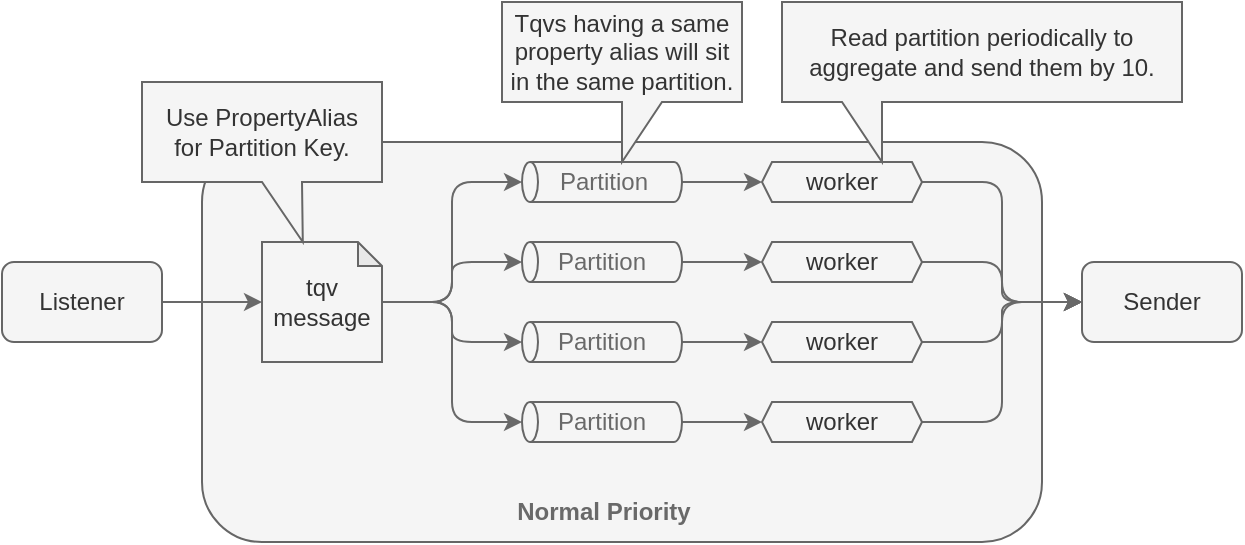 <mxfile>
    <diagram id="-ISxt5Eee-_NjhyK9lQ9" name="Page-1">
        <mxGraphModel dx="758" dy="512" grid="1" gridSize="10" guides="1" tooltips="1" connect="1" arrows="1" fold="1" page="1" pageScale="1" pageWidth="850" pageHeight="1100" background="#ffffff" math="0" shadow="0">
            <root>
                <mxCell id="0"/>
                <mxCell id="1" parent="0"/>
                <mxCell id="39" value="" style="rounded=1;whiteSpace=wrap;html=1;fontColor=#333333;fillColor=#f5f5f5;strokeColor=#666666;" vertex="1" parent="1">
                    <mxGeometry x="140" y="140" width="420" height="200" as="geometry"/>
                </mxCell>
                <mxCell id="6" style="edgeStyle=none;html=1;entryX=0;entryY=0.5;entryDx=0;entryDy=0;entryPerimeter=0;strokeColor=#696969;" edge="1" parent="1" source="3" target="4">
                    <mxGeometry relative="1" as="geometry"/>
                </mxCell>
                <mxCell id="3" value="Listener" style="rounded=1;whiteSpace=wrap;html=1;fillColor=#f5f5f5;fontColor=#333333;strokeColor=#666666;" vertex="1" parent="1">
                    <mxGeometry x="40" y="200" width="80" height="40" as="geometry"/>
                </mxCell>
                <mxCell id="14" style="edgeStyle=orthogonalEdgeStyle;html=1;entryX=0.5;entryY=0;entryDx=0;entryDy=0;entryPerimeter=0;strokeColor=#696969;" edge="1" parent="1" source="4" target="8">
                    <mxGeometry relative="1" as="geometry"/>
                </mxCell>
                <mxCell id="15" style="edgeStyle=orthogonalEdgeStyle;html=1;entryX=0.5;entryY=0;entryDx=0;entryDy=0;entryPerimeter=0;strokeColor=#696969;" edge="1" parent="1" source="4" target="9">
                    <mxGeometry relative="1" as="geometry"/>
                </mxCell>
                <mxCell id="16" style="edgeStyle=orthogonalEdgeStyle;html=1;entryX=0.5;entryY=0;entryDx=0;entryDy=0;entryPerimeter=0;strokeColor=#696969;" edge="1" parent="1" source="4" target="10">
                    <mxGeometry relative="1" as="geometry"/>
                </mxCell>
                <mxCell id="41" style="edgeStyle=orthogonalEdgeStyle;html=1;entryX=0.5;entryY=0;entryDx=0;entryDy=0;entryPerimeter=0;strokeColor=#696969;fontColor=#696969;" edge="1" parent="1" source="4" target="11">
                    <mxGeometry relative="1" as="geometry"/>
                </mxCell>
                <mxCell id="4" value="tqv&lt;br&gt;message" style="shape=note;whiteSpace=wrap;html=1;backgroundOutline=1;darkOpacity=0.05;fillColor=#f5f5f5;fontColor=#333333;strokeColor=#666666;size=12;" vertex="1" parent="1">
                    <mxGeometry x="170" y="190" width="60" height="60" as="geometry"/>
                </mxCell>
                <mxCell id="24" style="edgeStyle=orthogonalEdgeStyle;html=1;entryX=0;entryY=0.5;entryDx=0;entryDy=0;strokeColor=#696969;" edge="1" parent="1" source="8" target="20">
                    <mxGeometry relative="1" as="geometry"/>
                </mxCell>
                <mxCell id="8" value="" style="shape=cylinder3;whiteSpace=wrap;html=1;boundedLbl=1;backgroundOutline=1;size=4;fillColor=#f5f5f5;fontColor=#333333;strokeColor=#666666;rotation=-90;" vertex="1" parent="1">
                    <mxGeometry x="330" y="120" width="20" height="80" as="geometry"/>
                </mxCell>
                <mxCell id="25" style="edgeStyle=orthogonalEdgeStyle;html=1;entryX=0;entryY=0.5;entryDx=0;entryDy=0;strokeColor=#696969;" edge="1" parent="1" source="9" target="21">
                    <mxGeometry relative="1" as="geometry"/>
                </mxCell>
                <mxCell id="9" value="" style="shape=cylinder3;whiteSpace=wrap;html=1;boundedLbl=1;backgroundOutline=1;size=4;fillColor=#f5f5f5;fontColor=#333333;strokeColor=#666666;rotation=-90;" vertex="1" parent="1">
                    <mxGeometry x="330" y="160" width="20" height="80" as="geometry"/>
                </mxCell>
                <mxCell id="26" style="edgeStyle=orthogonalEdgeStyle;html=1;entryX=0;entryY=0.5;entryDx=0;entryDy=0;strokeColor=#696969;" edge="1" parent="1" source="10" target="22">
                    <mxGeometry relative="1" as="geometry"/>
                </mxCell>
                <mxCell id="10" value="" style="shape=cylinder3;whiteSpace=wrap;html=1;boundedLbl=1;backgroundOutline=1;size=4;fillColor=#f5f5f5;fontColor=#333333;strokeColor=#666666;rotation=-90;" vertex="1" parent="1">
                    <mxGeometry x="330" y="200" width="20" height="80" as="geometry"/>
                </mxCell>
                <mxCell id="27" style="edgeStyle=orthogonalEdgeStyle;html=1;entryX=0;entryY=0.5;entryDx=0;entryDy=0;strokeColor=#696969;" edge="1" parent="1" source="11" target="23">
                    <mxGeometry relative="1" as="geometry"/>
                </mxCell>
                <mxCell id="11" value="" style="shape=cylinder3;whiteSpace=wrap;html=1;boundedLbl=1;backgroundOutline=1;size=4;fillColor=#f5f5f5;fontColor=#333333;strokeColor=#666666;rotation=-90;" vertex="1" parent="1">
                    <mxGeometry x="330" y="240" width="20" height="80" as="geometry"/>
                </mxCell>
                <mxCell id="18" value="Sender" style="rounded=1;whiteSpace=wrap;html=1;fillColor=#f5f5f5;fontColor=#333333;strokeColor=#666666;" vertex="1" parent="1">
                    <mxGeometry x="580" y="200" width="80" height="40" as="geometry"/>
                </mxCell>
                <mxCell id="32" style="edgeStyle=orthogonalEdgeStyle;html=1;entryX=0;entryY=0.5;entryDx=0;entryDy=0;strokeColor=#696969;fontColor=#696969;" edge="1" parent="1" source="20" target="18">
                    <mxGeometry relative="1" as="geometry"/>
                </mxCell>
                <mxCell id="20" value="worker" style="shape=hexagon;perimeter=hexagonPerimeter2;whiteSpace=wrap;html=1;fixedSize=1;fillColor=#f5f5f5;fontColor=#333333;strokeColor=#666666;size=5;" vertex="1" parent="1">
                    <mxGeometry x="420" y="150" width="80" height="20" as="geometry"/>
                </mxCell>
                <mxCell id="33" style="edgeStyle=orthogonalEdgeStyle;html=1;entryX=0;entryY=0.5;entryDx=0;entryDy=0;strokeColor=#696969;fontColor=#696969;" edge="1" parent="1" source="21" target="18">
                    <mxGeometry relative="1" as="geometry"/>
                </mxCell>
                <mxCell id="21" value="worker" style="shape=hexagon;perimeter=hexagonPerimeter2;whiteSpace=wrap;html=1;fixedSize=1;fillColor=#f5f5f5;fontColor=#333333;strokeColor=#666666;size=5;" vertex="1" parent="1">
                    <mxGeometry x="420" y="190" width="80" height="20" as="geometry"/>
                </mxCell>
                <mxCell id="34" style="edgeStyle=orthogonalEdgeStyle;html=1;entryX=0;entryY=0.5;entryDx=0;entryDy=0;strokeColor=#696969;fontColor=#696969;" edge="1" parent="1" source="22" target="18">
                    <mxGeometry relative="1" as="geometry"/>
                </mxCell>
                <mxCell id="22" value="worker" style="shape=hexagon;perimeter=hexagonPerimeter2;whiteSpace=wrap;html=1;fixedSize=1;fillColor=#f5f5f5;fontColor=#333333;strokeColor=#666666;size=5;" vertex="1" parent="1">
                    <mxGeometry x="420" y="230" width="80" height="20" as="geometry"/>
                </mxCell>
                <mxCell id="35" style="edgeStyle=orthogonalEdgeStyle;html=1;entryX=0;entryY=0.5;entryDx=0;entryDy=0;strokeColor=#696969;fontColor=#696969;" edge="1" parent="1" source="23" target="18">
                    <mxGeometry relative="1" as="geometry"/>
                </mxCell>
                <mxCell id="23" value="worker" style="shape=hexagon;perimeter=hexagonPerimeter2;whiteSpace=wrap;html=1;fixedSize=1;fillColor=#f5f5f5;fontColor=#333333;strokeColor=#666666;size=5;" vertex="1" parent="1">
                    <mxGeometry x="420" y="270" width="80" height="20" as="geometry"/>
                </mxCell>
                <mxCell id="28" value="&lt;font color=&quot;#696969&quot;&gt;Partition&lt;/font&gt;" style="text;html=1;strokeColor=none;fillColor=none;align=center;verticalAlign=middle;whiteSpace=wrap;rounded=0;" vertex="1" parent="1">
                    <mxGeometry x="311" y="145" width="60" height="30" as="geometry"/>
                </mxCell>
                <mxCell id="29" value="&lt;font color=&quot;#696969&quot;&gt;Partition&lt;/font&gt;" style="text;html=1;strokeColor=none;fillColor=none;align=center;verticalAlign=middle;whiteSpace=wrap;rounded=0;" vertex="1" parent="1">
                    <mxGeometry x="310" y="185" width="60" height="30" as="geometry"/>
                </mxCell>
                <mxCell id="30" value="&lt;font color=&quot;#696969&quot;&gt;Partition&lt;/font&gt;" style="text;html=1;strokeColor=none;fillColor=none;align=center;verticalAlign=middle;whiteSpace=wrap;rounded=0;" vertex="1" parent="1">
                    <mxGeometry x="310" y="225" width="60" height="30" as="geometry"/>
                </mxCell>
                <mxCell id="31" value="&lt;font color=&quot;#696969&quot;&gt;Partition&lt;/font&gt;" style="text;html=1;strokeColor=none;fillColor=none;align=center;verticalAlign=middle;whiteSpace=wrap;rounded=0;" vertex="1" parent="1">
                    <mxGeometry x="310" y="265" width="60" height="30" as="geometry"/>
                </mxCell>
                <mxCell id="36" value="Use PropertyAlias&lt;br&gt;for Partition Key." style="shape=callout;whiteSpace=wrap;html=1;perimeter=calloutPerimeter;fontColor=#333333;fillColor=#f5f5f5;strokeColor=#666666;position2=0.67;" vertex="1" parent="1">
                    <mxGeometry x="110" y="110" width="120" height="80" as="geometry"/>
                </mxCell>
                <mxCell id="37" value="Tqvs having a same property alias will sit in the same partition." style="shape=callout;whiteSpace=wrap;html=1;perimeter=calloutPerimeter;fontColor=#333333;fillColor=#f5f5f5;strokeColor=#666666;position2=0.5;" vertex="1" parent="1">
                    <mxGeometry x="290" y="70" width="120" height="80" as="geometry"/>
                </mxCell>
                <mxCell id="38" value="Read partition periodically to aggregate and send them by 10." style="shape=callout;whiteSpace=wrap;html=1;perimeter=calloutPerimeter;fontColor=#333333;fillColor=#f5f5f5;strokeColor=#666666;position2=0.25;size=30;position=0.15;" vertex="1" parent="1">
                    <mxGeometry x="430" y="70" width="200" height="80" as="geometry"/>
                </mxCell>
                <mxCell id="42" value="Normal Priority" style="text;html=1;strokeColor=none;fillColor=none;align=center;verticalAlign=middle;whiteSpace=wrap;rounded=0;fontColor=#696969;fontStyle=1" vertex="1" parent="1">
                    <mxGeometry x="291" y="310" width="100" height="30" as="geometry"/>
                </mxCell>
            </root>
        </mxGraphModel>
    </diagram>
</mxfile>
